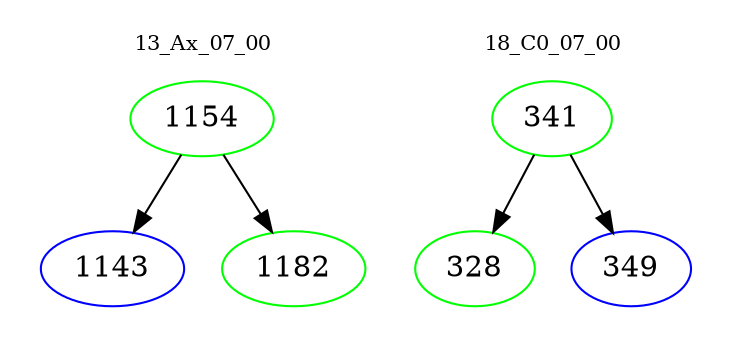 digraph{
subgraph cluster_0 {
color = white
label = "13_Ax_07_00";
fontsize=10;
T0_1154 [label="1154", color="green"]
T0_1154 -> T0_1143 [color="black"]
T0_1143 [label="1143", color="blue"]
T0_1154 -> T0_1182 [color="black"]
T0_1182 [label="1182", color="green"]
}
subgraph cluster_1 {
color = white
label = "18_C0_07_00";
fontsize=10;
T1_341 [label="341", color="green"]
T1_341 -> T1_328 [color="black"]
T1_328 [label="328", color="green"]
T1_341 -> T1_349 [color="black"]
T1_349 [label="349", color="blue"]
}
}
